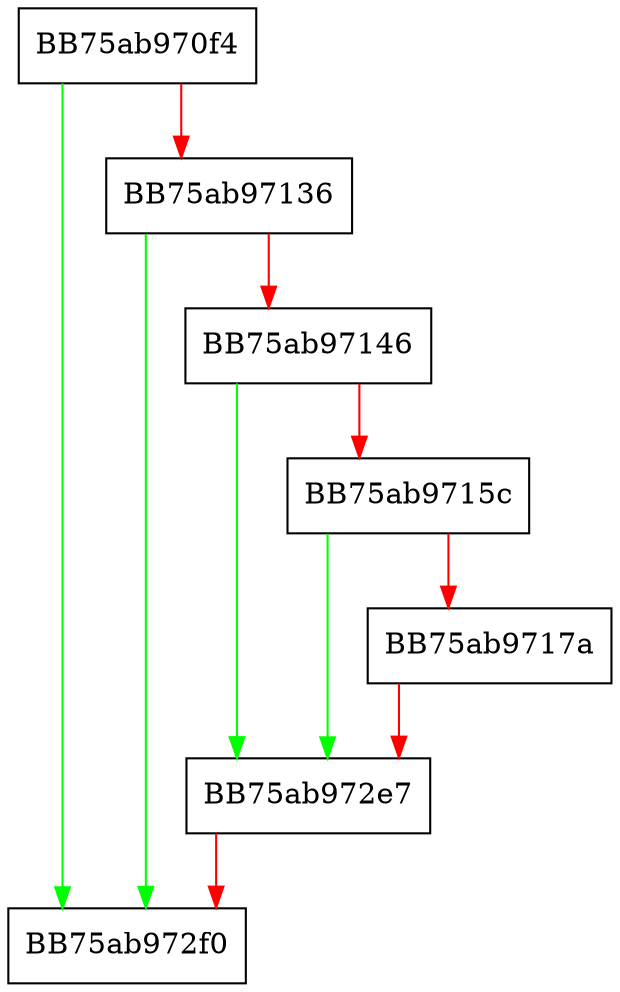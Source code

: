 digraph SendCmdScanStatsToAsimov {
  node [shape="box"];
  graph [splines=ortho];
  BB75ab970f4 -> BB75ab972f0 [color="green"];
  BB75ab970f4 -> BB75ab97136 [color="red"];
  BB75ab97136 -> BB75ab972f0 [color="green"];
  BB75ab97136 -> BB75ab97146 [color="red"];
  BB75ab97146 -> BB75ab972e7 [color="green"];
  BB75ab97146 -> BB75ab9715c [color="red"];
  BB75ab9715c -> BB75ab972e7 [color="green"];
  BB75ab9715c -> BB75ab9717a [color="red"];
  BB75ab9717a -> BB75ab972e7 [color="red"];
  BB75ab972e7 -> BB75ab972f0 [color="red"];
}